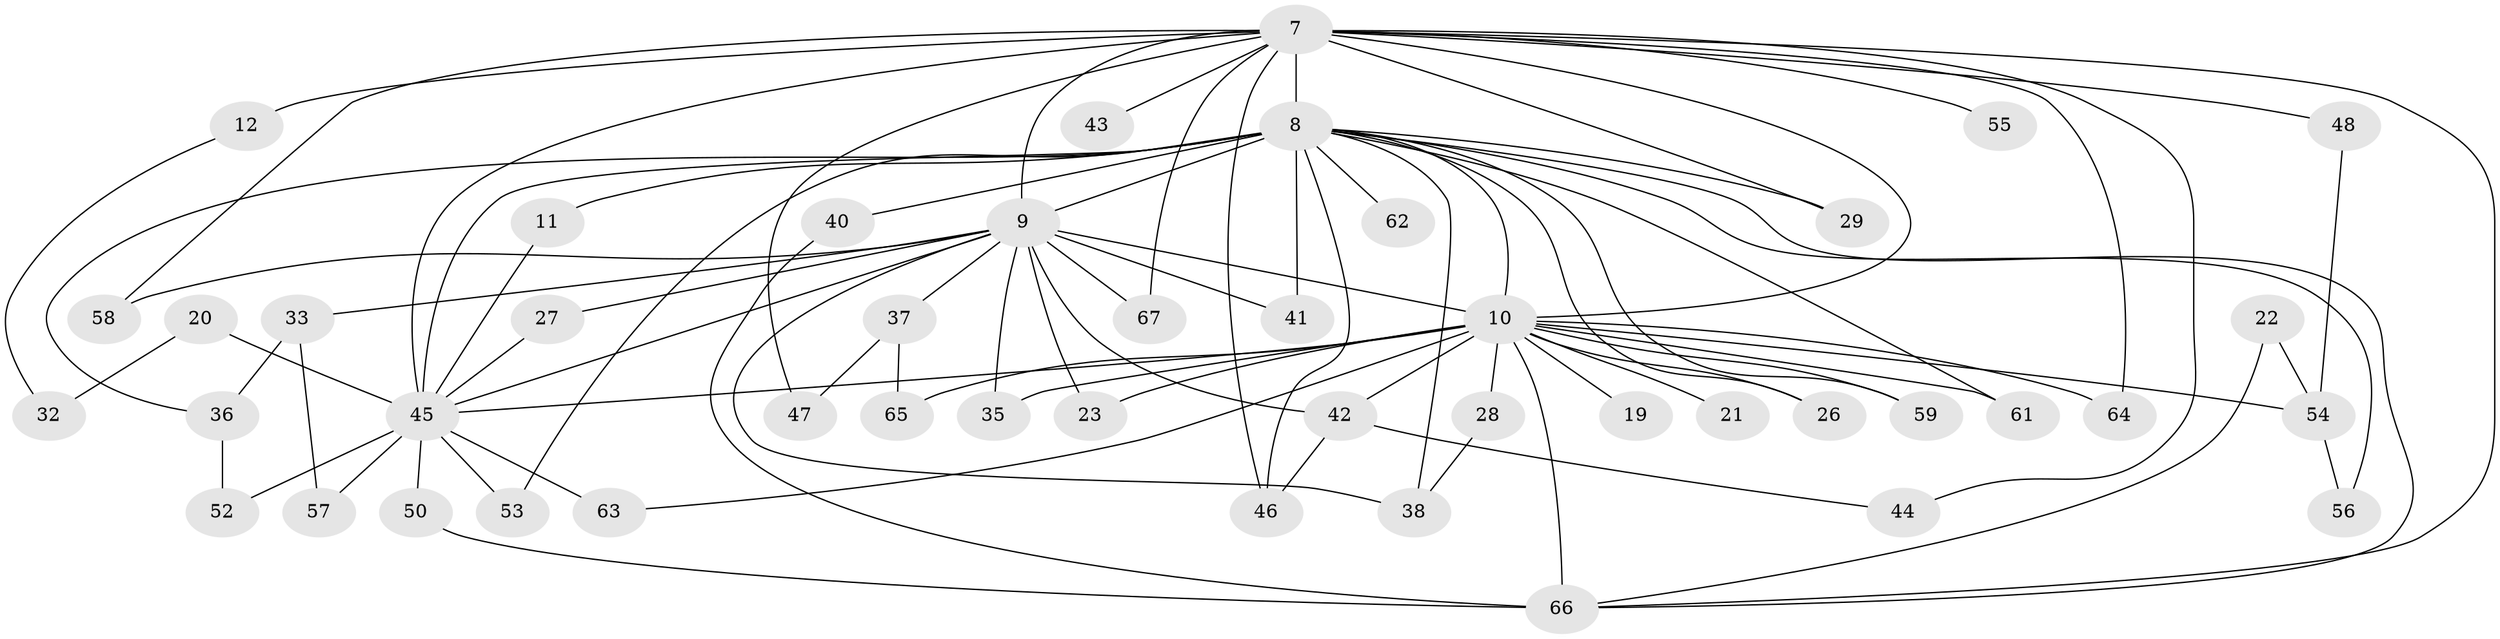 // original degree distribution, {16: 0.029850746268656716, 24: 0.014925373134328358, 20: 0.029850746268656716, 15: 0.04477611940298507, 13: 0.014925373134328358, 19: 0.014925373134328358, 2: 0.5522388059701493, 3: 0.19402985074626866, 4: 0.05970149253731343, 5: 0.029850746268656716, 6: 0.014925373134328358}
// Generated by graph-tools (version 1.1) at 2025/49/03/04/25 21:49:40]
// undirected, 46 vertices, 84 edges
graph export_dot {
graph [start="1"]
  node [color=gray90,style=filled];
  7 [super="+3"];
  8 [super="+5"];
  9 [super="+1"];
  10 [super="+2"];
  11;
  12;
  19;
  20;
  21;
  22;
  23;
  26;
  27;
  28 [super="+13"];
  29;
  32;
  33 [super="+30"];
  35;
  36;
  37;
  38 [super="+24"];
  40;
  41;
  42 [super="+14"];
  43;
  44;
  45 [super="+39+6"];
  46 [super="+31+16"];
  47;
  48;
  50;
  52;
  53;
  54 [super="+18"];
  55 [super="+34"];
  56;
  57;
  58;
  59;
  61;
  62;
  63;
  64 [super="+49"];
  65;
  66 [super="+60+51"];
  67;
  7 -- 8 [weight=4];
  7 -- 9 [weight=4];
  7 -- 10 [weight=4];
  7 -- 12 [weight=2];
  7 -- 43 [weight=2];
  7 -- 48;
  7 -- 55 [weight=2];
  7 -- 67;
  7 -- 64 [weight=2];
  7 -- 29;
  7 -- 44;
  7 -- 47;
  7 -- 58;
  7 -- 46;
  7 -- 45 [weight=4];
  7 -- 66 [weight=2];
  8 -- 9 [weight=4];
  8 -- 10 [weight=4];
  8 -- 26;
  8 -- 41;
  8 -- 53;
  8 -- 56;
  8 -- 59;
  8 -- 36;
  8 -- 11;
  8 -- 38;
  8 -- 40;
  8 -- 46 [weight=2];
  8 -- 61;
  8 -- 29;
  8 -- 62;
  8 -- 45 [weight=5];
  8 -- 66;
  9 -- 10 [weight=4];
  9 -- 37 [weight=2];
  9 -- 41;
  9 -- 58;
  9 -- 67;
  9 -- 23;
  9 -- 27;
  9 -- 33 [weight=3];
  9 -- 35;
  9 -- 42;
  9 -- 38;
  9 -- 45 [weight=4];
  10 -- 19 [weight=2];
  10 -- 21 [weight=2];
  10 -- 23;
  10 -- 28 [weight=3];
  10 -- 42 [weight=2];
  10 -- 54 [weight=3];
  10 -- 63;
  10 -- 65;
  10 -- 26;
  10 -- 35;
  10 -- 59;
  10 -- 61;
  10 -- 64;
  10 -- 45 [weight=5];
  10 -- 66 [weight=4];
  11 -- 45;
  12 -- 32;
  20 -- 32;
  20 -- 45 [weight=2];
  22 -- 54;
  22 -- 66;
  27 -- 45;
  28 -- 38;
  33 -- 36;
  33 -- 57;
  36 -- 52;
  37 -- 47;
  37 -- 65;
  40 -- 66;
  42 -- 44;
  42 -- 46;
  45 -- 50;
  45 -- 53;
  45 -- 52;
  45 -- 57;
  45 -- 63;
  48 -- 54;
  50 -- 66;
  54 -- 56;
}
